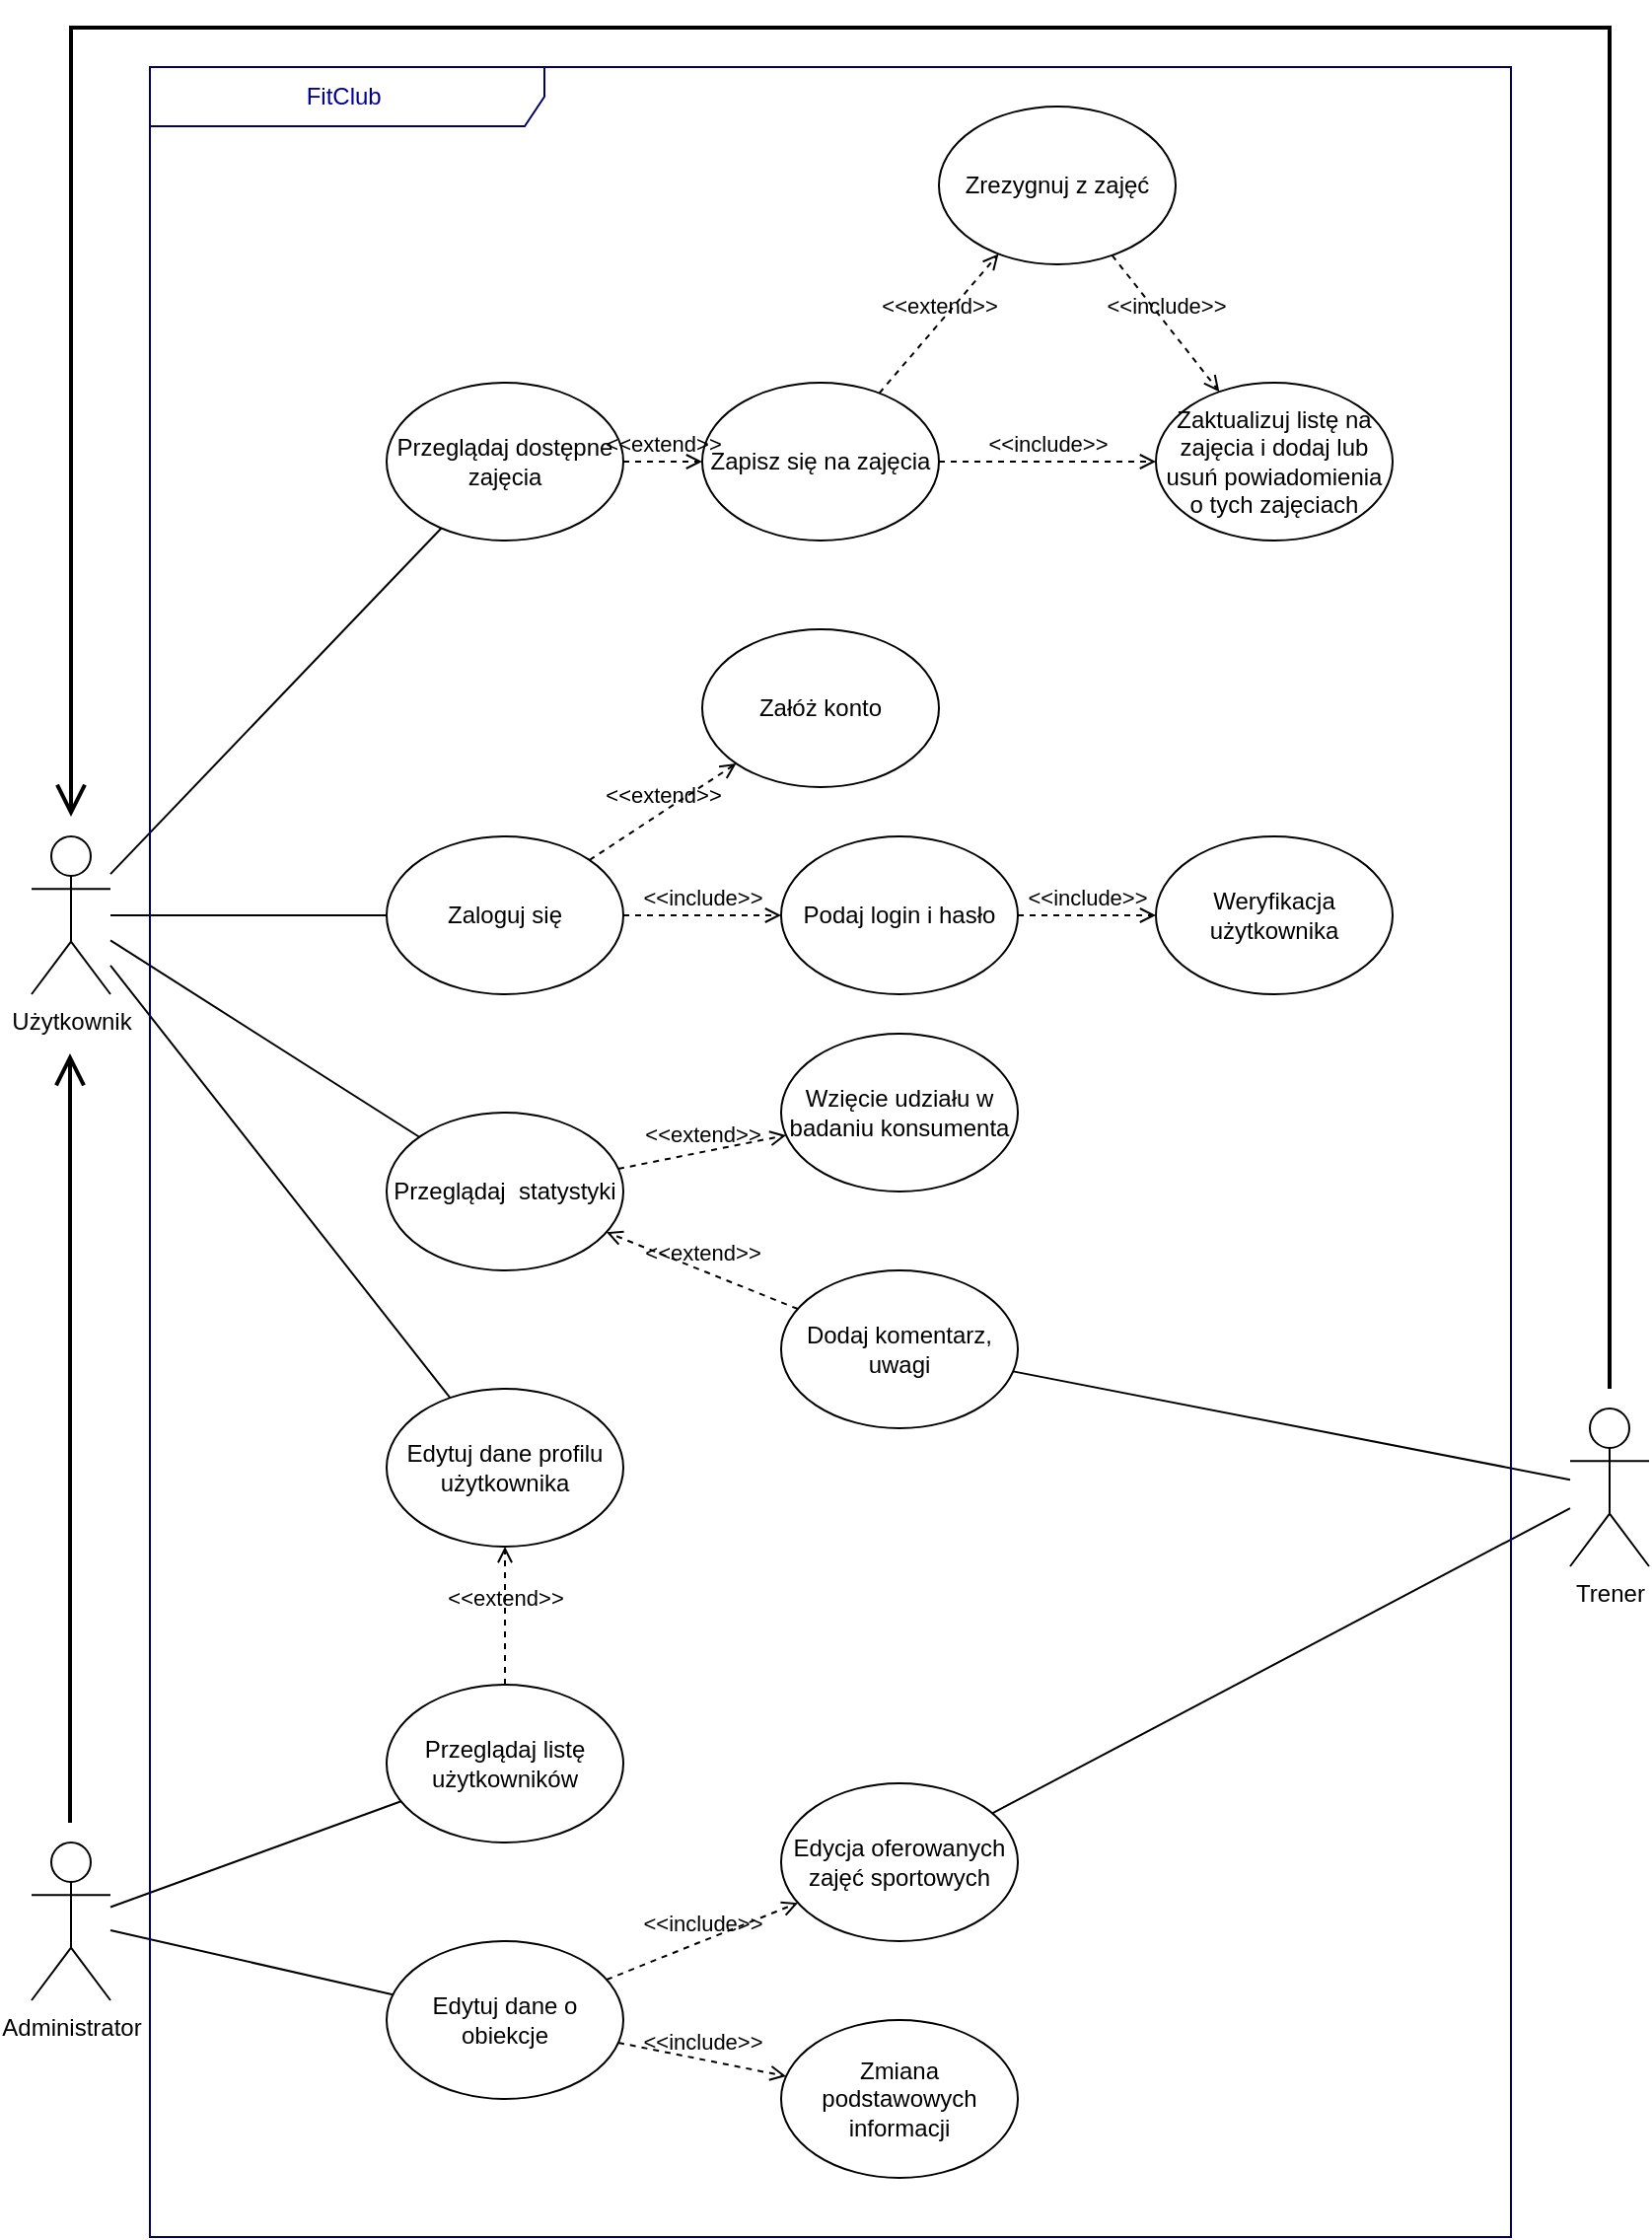 <mxfile version="15.5.6" type="device"><diagram id="1cee9afd-dcdd-cf27-cb82-50d77dad4855" name="Page-1"><mxGraphModel dx="1422" dy="705" grid="1" gridSize="10" guides="1" tooltips="1" connect="1" arrows="1" fold="1" page="1" pageScale="1" pageWidth="850" pageHeight="1100" math="0" shadow="0"><root><mxCell id="0"/><mxCell id="1" parent="0"/><mxCell id="x5C3FIjBsAos_QgV-4Bx-13" value="Użytkownik" style="shape=umlActor;verticalLabelPosition=bottom;verticalAlign=top;html=1;outlineConnect=0;" vertex="1" parent="1"><mxGeometry x="20" y="1080" width="40" height="80" as="geometry"/></mxCell><mxCell id="x5C3FIjBsAos_QgV-4Bx-14" value="Zaloguj się" style="ellipse;whiteSpace=wrap;html=1;fontColor=#000000;" vertex="1" parent="1"><mxGeometry x="200" y="1080" width="120" height="80" as="geometry"/></mxCell><mxCell id="x5C3FIjBsAos_QgV-4Bx-15" value="" style="endArrow=none;html=1;rounded=0;fontColor=#000000;" edge="1" parent="1" source="x5C3FIjBsAos_QgV-4Bx-13" target="x5C3FIjBsAos_QgV-4Bx-14"><mxGeometry width="50" height="50" relative="1" as="geometry"><mxPoint x="360" y="1315.743" as="sourcePoint"/><mxPoint x="499.495" y="1060.002" as="targetPoint"/></mxGeometry></mxCell><mxCell id="x5C3FIjBsAos_QgV-4Bx-16" value="&amp;lt;&amp;lt;extend&amp;gt;&amp;gt;" style="html=1;verticalAlign=bottom;labelBackgroundColor=none;endArrow=open;endFill=0;dashed=1;rounded=0;fontColor=#000000;" edge="1" parent="1" source="x5C3FIjBsAos_QgV-4Bx-14" target="x5C3FIjBsAos_QgV-4Bx-17"><mxGeometry width="160" relative="1" as="geometry"><mxPoint x="389.996" y="1134.937" as="sourcePoint"/><mxPoint x="535.024" y="1294.193" as="targetPoint"/></mxGeometry></mxCell><mxCell id="x5C3FIjBsAos_QgV-4Bx-17" value="Załóż konto" style="ellipse;whiteSpace=wrap;html=1;fontColor=#000000;" vertex="1" parent="1"><mxGeometry x="360" y="975" width="120" height="80" as="geometry"/></mxCell><mxCell id="x5C3FIjBsAos_QgV-4Bx-18" value="&amp;lt;&amp;lt;include&amp;gt;&amp;gt;" style="html=1;verticalAlign=bottom;labelBackgroundColor=none;endArrow=open;endFill=0;dashed=1;rounded=0;fontColor=#000000;" edge="1" parent="1" source="x5C3FIjBsAos_QgV-4Bx-14" target="x5C3FIjBsAos_QgV-4Bx-19"><mxGeometry width="160" relative="1" as="geometry"><mxPoint x="421.12" y="1170" as="sourcePoint"/><mxPoint x="511.12" y="1190" as="targetPoint"/></mxGeometry></mxCell><mxCell id="x5C3FIjBsAos_QgV-4Bx-19" value="Podaj login i hasło" style="ellipse;whiteSpace=wrap;html=1;fontColor=#000000;" vertex="1" parent="1"><mxGeometry x="400" y="1080" width="120" height="80" as="geometry"/></mxCell><mxCell id="x5C3FIjBsAos_QgV-4Bx-20" value="Weryfikacja użytkownika" style="ellipse;whiteSpace=wrap;html=1;fontColor=#000000;" vertex="1" parent="1"><mxGeometry x="590" y="1080" width="120" height="80" as="geometry"/></mxCell><mxCell id="x5C3FIjBsAos_QgV-4Bx-21" value="&amp;lt;&amp;lt;include&amp;gt;&amp;gt;" style="html=1;verticalAlign=bottom;labelBackgroundColor=none;endArrow=open;endFill=0;dashed=1;rounded=0;fontColor=#000000;" edge="1" parent="1" source="x5C3FIjBsAos_QgV-4Bx-19" target="x5C3FIjBsAos_QgV-4Bx-20"><mxGeometry width="160" relative="1" as="geometry"><mxPoint x="565.0" y="1160" as="sourcePoint"/><mxPoint x="455" y="1170" as="targetPoint"/></mxGeometry></mxCell><mxCell id="x5C3FIjBsAos_QgV-4Bx-22" value="Przeglądaj&amp;nbsp; statystyki" style="ellipse;whiteSpace=wrap;html=1;fontColor=#000000;" vertex="1" parent="1"><mxGeometry x="200" y="1220" width="120" height="80" as="geometry"/></mxCell><mxCell id="x5C3FIjBsAos_QgV-4Bx-23" value="Wzięcie udziału w badaniu konsumenta" style="ellipse;whiteSpace=wrap;html=1;fontColor=#000000;" vertex="1" parent="1"><mxGeometry x="400" y="1180" width="120" height="80" as="geometry"/></mxCell><mxCell id="x5C3FIjBsAos_QgV-4Bx-24" value="&amp;lt;&amp;lt;extend&amp;gt;&amp;gt;" style="html=1;verticalAlign=bottom;labelBackgroundColor=none;endArrow=open;endFill=0;dashed=1;rounded=0;fontColor=#000000;" edge="1" parent="1" source="x5C3FIjBsAos_QgV-4Bx-25" target="x5C3FIjBsAos_QgV-4Bx-22"><mxGeometry width="160" relative="1" as="geometry"><mxPoint x="550" y="1320" as="sourcePoint"/><mxPoint x="430" y="1330" as="targetPoint"/></mxGeometry></mxCell><mxCell id="x5C3FIjBsAos_QgV-4Bx-25" value="Dodaj komentarz, uwagi" style="ellipse;whiteSpace=wrap;html=1;fontColor=#000000;" vertex="1" parent="1"><mxGeometry x="400" y="1300" width="120" height="80" as="geometry"/></mxCell><mxCell id="x5C3FIjBsAos_QgV-4Bx-26" value="&amp;lt;&amp;lt;extend&amp;gt;&amp;gt;" style="html=1;verticalAlign=bottom;labelBackgroundColor=none;endArrow=open;endFill=0;dashed=1;rounded=0;fontColor=#000000;" edge="1" parent="1" source="x5C3FIjBsAos_QgV-4Bx-22" target="x5C3FIjBsAos_QgV-4Bx-23"><mxGeometry width="160" relative="1" as="geometry"><mxPoint x="532.25" y="1319.149" as="sourcePoint"/><mxPoint x="327.759" y="1280.83" as="targetPoint"/></mxGeometry></mxCell><mxCell id="x5C3FIjBsAos_QgV-4Bx-27" value="" style="endArrow=none;html=1;rounded=0;fontColor=#000000;" edge="1" parent="1" source="x5C3FIjBsAos_QgV-4Bx-13" target="x5C3FIjBsAos_QgV-4Bx-22"><mxGeometry width="50" height="50" relative="1" as="geometry"><mxPoint x="140" y="1300" as="sourcePoint"/><mxPoint x="210" y="995" as="targetPoint"/></mxGeometry></mxCell><mxCell id="x5C3FIjBsAos_QgV-4Bx-28" value="Trener" style="shape=umlActor;verticalLabelPosition=bottom;verticalAlign=top;html=1;outlineConnect=0;" vertex="1" parent="1"><mxGeometry x="800" y="1370" width="40" height="80" as="geometry"/></mxCell><mxCell id="x5C3FIjBsAos_QgV-4Bx-29" value="" style="endArrow=none;html=1;rounded=0;fontColor=#000000;" edge="1" parent="1" source="x5C3FIjBsAos_QgV-4Bx-25" target="x5C3FIjBsAos_QgV-4Bx-28"><mxGeometry width="50" height="50" relative="1" as="geometry"><mxPoint x="150" y="1310" as="sourcePoint"/><mxPoint x="210" y="1310" as="targetPoint"/></mxGeometry></mxCell><mxCell id="x5C3FIjBsAos_QgV-4Bx-30" value="Administrator" style="shape=umlActor;verticalLabelPosition=bottom;verticalAlign=top;html=1;outlineConnect=0;" vertex="1" parent="1"><mxGeometry x="20" y="1590" width="40" height="80" as="geometry"/></mxCell><mxCell id="x5C3FIjBsAos_QgV-4Bx-31" value="Edytuj dane o obiekcje" style="ellipse;whiteSpace=wrap;html=1;fontColor=#000000;" vertex="1" parent="1"><mxGeometry x="200" y="1640" width="120" height="80" as="geometry"/></mxCell><mxCell id="x5C3FIjBsAos_QgV-4Bx-32" value="" style="endArrow=none;html=1;rounded=0;fontColor=#000000;" edge="1" parent="1" source="x5C3FIjBsAos_QgV-4Bx-30" target="x5C3FIjBsAos_QgV-4Bx-31"><mxGeometry width="50" height="50" relative="1" as="geometry"><mxPoint x="160" y="1386.667" as="sourcePoint"/><mxPoint x="250" y="1570" as="targetPoint"/></mxGeometry></mxCell><mxCell id="x5C3FIjBsAos_QgV-4Bx-33" value="&amp;lt;&amp;lt;include&amp;gt;&amp;gt;" style="html=1;verticalAlign=bottom;labelBackgroundColor=none;endArrow=open;endFill=0;dashed=1;rounded=0;fontColor=#000000;" edge="1" parent="1" source="x5C3FIjBsAos_QgV-4Bx-31" target="x5C3FIjBsAos_QgV-4Bx-34"><mxGeometry width="160" relative="1" as="geometry"><mxPoint x="470" y="1604.84" as="sourcePoint"/><mxPoint x="420" y="1615" as="targetPoint"/></mxGeometry></mxCell><mxCell id="x5C3FIjBsAos_QgV-4Bx-34" value="Zmiana podstawowych informacji" style="ellipse;whiteSpace=wrap;html=1;fontColor=#000000;" vertex="1" parent="1"><mxGeometry x="400" y="1680" width="120" height="80" as="geometry"/></mxCell><mxCell id="x5C3FIjBsAos_QgV-4Bx-35" value="Edycja oferowanych zajęć sportowych" style="ellipse;whiteSpace=wrap;html=1;fontColor=#000000;" vertex="1" parent="1"><mxGeometry x="400" y="1560" width="120" height="80" as="geometry"/></mxCell><mxCell id="x5C3FIjBsAos_QgV-4Bx-36" value="&amp;lt;&amp;lt;include&amp;gt;&amp;gt;" style="html=1;verticalAlign=bottom;labelBackgroundColor=none;endArrow=open;endFill=0;dashed=1;rounded=0;fontColor=#000000;" edge="1" parent="1" source="x5C3FIjBsAos_QgV-4Bx-31" target="x5C3FIjBsAos_QgV-4Bx-35"><mxGeometry width="160" relative="1" as="geometry"><mxPoint x="337.12" y="1630.2" as="sourcePoint"/><mxPoint x="423.699" y="1608.828" as="targetPoint"/></mxGeometry></mxCell><mxCell id="x5C3FIjBsAos_QgV-4Bx-37" value="" style="endArrow=none;html=1;rounded=0;fontColor=#000000;" edge="1" parent="1" source="x5C3FIjBsAos_QgV-4Bx-35" target="x5C3FIjBsAos_QgV-4Bx-28"><mxGeometry width="50" height="50" relative="1" as="geometry"><mxPoint x="640" y="1490" as="sourcePoint"/><mxPoint x="700" y="1615.263" as="targetPoint"/></mxGeometry></mxCell><mxCell id="x5C3FIjBsAos_QgV-4Bx-38" value="Przeglądaj listę użytkowników" style="ellipse;whiteSpace=wrap;html=1;fontColor=#000000;" vertex="1" parent="1"><mxGeometry x="200" y="1510" width="120" height="80" as="geometry"/></mxCell><mxCell id="x5C3FIjBsAos_QgV-4Bx-39" value="" style="endArrow=none;html=1;rounded=0;fontColor=#000000;" edge="1" parent="1" source="x5C3FIjBsAos_QgV-4Bx-30" target="x5C3FIjBsAos_QgV-4Bx-38"><mxGeometry width="50" height="50" relative="1" as="geometry"><mxPoint x="330" y="1490" as="sourcePoint"/><mxPoint x="90" y="1810" as="targetPoint"/></mxGeometry></mxCell><mxCell id="x5C3FIjBsAos_QgV-4Bx-40" value="" style="endArrow=none;html=1;rounded=0;fontColor=#000000;" edge="1" parent="1" source="x5C3FIjBsAos_QgV-4Bx-13" target="x5C3FIjBsAos_QgV-4Bx-41"><mxGeometry width="50" height="50" relative="1" as="geometry"><mxPoint x="80" y="1430" as="sourcePoint"/><mxPoint x="373.079" y="1417.351" as="targetPoint"/></mxGeometry></mxCell><mxCell id="x5C3FIjBsAos_QgV-4Bx-41" value="Edytuj dane profilu użytkownika" style="ellipse;whiteSpace=wrap;html=1;fontColor=#000000;" vertex="1" parent="1"><mxGeometry x="200" y="1360" width="120" height="80" as="geometry"/></mxCell><mxCell id="x5C3FIjBsAos_QgV-4Bx-42" value="&amp;lt;&amp;lt;extend&amp;gt;&amp;gt;" style="html=1;verticalAlign=bottom;labelBackgroundColor=none;endArrow=open;endFill=0;dashed=1;rounded=0;fontColor=#000000;" edge="1" parent="1" source="x5C3FIjBsAos_QgV-4Bx-38" target="x5C3FIjBsAos_QgV-4Bx-41"><mxGeometry width="160" relative="1" as="geometry"><mxPoint x="210" y="1670" as="sourcePoint"/><mxPoint x="60" y="1420" as="targetPoint"/></mxGeometry></mxCell><mxCell id="x5C3FIjBsAos_QgV-4Bx-43" value="Przeglądaj dostępne zajęcia" style="ellipse;whiteSpace=wrap;html=1;fontColor=#000000;" vertex="1" parent="1"><mxGeometry x="200" y="850" width="120" height="80" as="geometry"/></mxCell><mxCell id="x5C3FIjBsAos_QgV-4Bx-44" value="Zapisz się na zajęcia" style="ellipse;whiteSpace=wrap;html=1;fontColor=#000000;" vertex="1" parent="1"><mxGeometry x="360" y="850" width="120" height="80" as="geometry"/></mxCell><mxCell id="x5C3FIjBsAos_QgV-4Bx-45" value="Zrezygnuj z zajęć" style="ellipse;whiteSpace=wrap;html=1;fontColor=#000000;" vertex="1" parent="1"><mxGeometry x="480" y="710" width="120" height="80" as="geometry"/></mxCell><mxCell id="x5C3FIjBsAos_QgV-4Bx-46" value="&amp;lt;&amp;lt;include&amp;gt;&amp;gt;" style="html=1;verticalAlign=bottom;labelBackgroundColor=none;endArrow=open;endFill=0;dashed=1;rounded=0;fontColor=#000000;exitX=1;exitY=0.5;exitDx=0;exitDy=0;" edge="1" parent="1" source="x5C3FIjBsAos_QgV-4Bx-44" target="x5C3FIjBsAos_QgV-4Bx-47"><mxGeometry width="160" relative="1" as="geometry"><mxPoint x="230" y="995" as="sourcePoint"/><mxPoint x="640" y="835" as="targetPoint"/></mxGeometry></mxCell><mxCell id="x5C3FIjBsAos_QgV-4Bx-47" value="Zaktualizuj listę na zajęcia i dodaj lub usuń powiadomienia o tych zajęciach" style="ellipse;whiteSpace=wrap;html=1;fontColor=#000000;" vertex="1" parent="1"><mxGeometry x="590" y="850" width="120" height="80" as="geometry"/></mxCell><mxCell id="x5C3FIjBsAos_QgV-4Bx-48" value="&amp;lt;&amp;lt;include&amp;gt;&amp;gt;" style="html=1;verticalAlign=bottom;labelBackgroundColor=none;endArrow=open;endFill=0;dashed=1;rounded=0;fontColor=#000000;" edge="1" parent="1" source="x5C3FIjBsAos_QgV-4Bx-45" target="x5C3FIjBsAos_QgV-4Bx-47"><mxGeometry width="160" relative="1" as="geometry"><mxPoint x="510" y="845.0" as="sourcePoint"/><mxPoint x="606.156" y="877.351" as="targetPoint"/></mxGeometry></mxCell><mxCell id="x5C3FIjBsAos_QgV-4Bx-49" value="&amp;lt;&amp;lt;extend&amp;gt;&amp;gt;" style="html=1;verticalAlign=bottom;labelBackgroundColor=none;endArrow=open;endFill=0;dashed=1;rounded=0;fontColor=#000000;" edge="1" parent="1" source="x5C3FIjBsAos_QgV-4Bx-43" target="x5C3FIjBsAos_QgV-4Bx-44"><mxGeometry width="160" relative="1" as="geometry"><mxPoint x="502.25" y="1154.149" as="sourcePoint"/><mxPoint x="297.759" y="1115.83" as="targetPoint"/></mxGeometry></mxCell><mxCell id="x5C3FIjBsAos_QgV-4Bx-50" value="" style="endArrow=none;html=1;rounded=0;fontColor=#000000;" edge="1" parent="1" source="x5C3FIjBsAos_QgV-4Bx-13" target="x5C3FIjBsAos_QgV-4Bx-43"><mxGeometry width="50" height="50" relative="1" as="geometry"><mxPoint x="100" y="875" as="sourcePoint"/><mxPoint x="190" y="540" as="targetPoint"/></mxGeometry></mxCell><mxCell id="x5C3FIjBsAos_QgV-4Bx-51" value="&amp;lt;&amp;lt;extend&amp;gt;&amp;gt;" style="html=1;verticalAlign=bottom;labelBackgroundColor=none;endArrow=open;endFill=0;dashed=1;rounded=0;fontColor=#000000;" edge="1" parent="1" source="x5C3FIjBsAos_QgV-4Bx-44" target="x5C3FIjBsAos_QgV-4Bx-45"><mxGeometry width="160" relative="1" as="geometry"><mxPoint x="290" y="885" as="sourcePoint"/><mxPoint x="370" y="885" as="targetPoint"/></mxGeometry></mxCell><mxCell id="x5C3FIjBsAos_QgV-4Bx-52" value="" style="endArrow=open;endFill=1;endSize=12;html=1;rounded=0;strokeWidth=2;" edge="1" parent="1"><mxGeometry width="160" relative="1" as="geometry"><mxPoint x="820" y="1360" as="sourcePoint"/><mxPoint x="40" y="1070" as="targetPoint"/><Array as="points"><mxPoint x="820" y="670"/><mxPoint x="40" y="670"/></Array></mxGeometry></mxCell><mxCell id="x5C3FIjBsAos_QgV-4Bx-53" value="" style="endArrow=open;endFill=1;endSize=12;html=1;rounded=0;strokeWidth=2;" edge="1" parent="1"><mxGeometry width="160" relative="1" as="geometry"><mxPoint x="39.5" y="1580" as="sourcePoint"/><mxPoint x="39.5" y="1190" as="targetPoint"/></mxGeometry></mxCell><mxCell id="x5C3FIjBsAos_QgV-4Bx-54" value="FitClub&amp;nbsp;" style="shape=umlFrame;whiteSpace=wrap;html=1;strokeWidth=1;fillColor=none;width=200;height=30;fontColor=#000099;strokeColor=#000066;" vertex="1" parent="1"><mxGeometry x="80" y="690" width="690" height="1100" as="geometry"/></mxCell></root></mxGraphModel></diagram></mxfile>